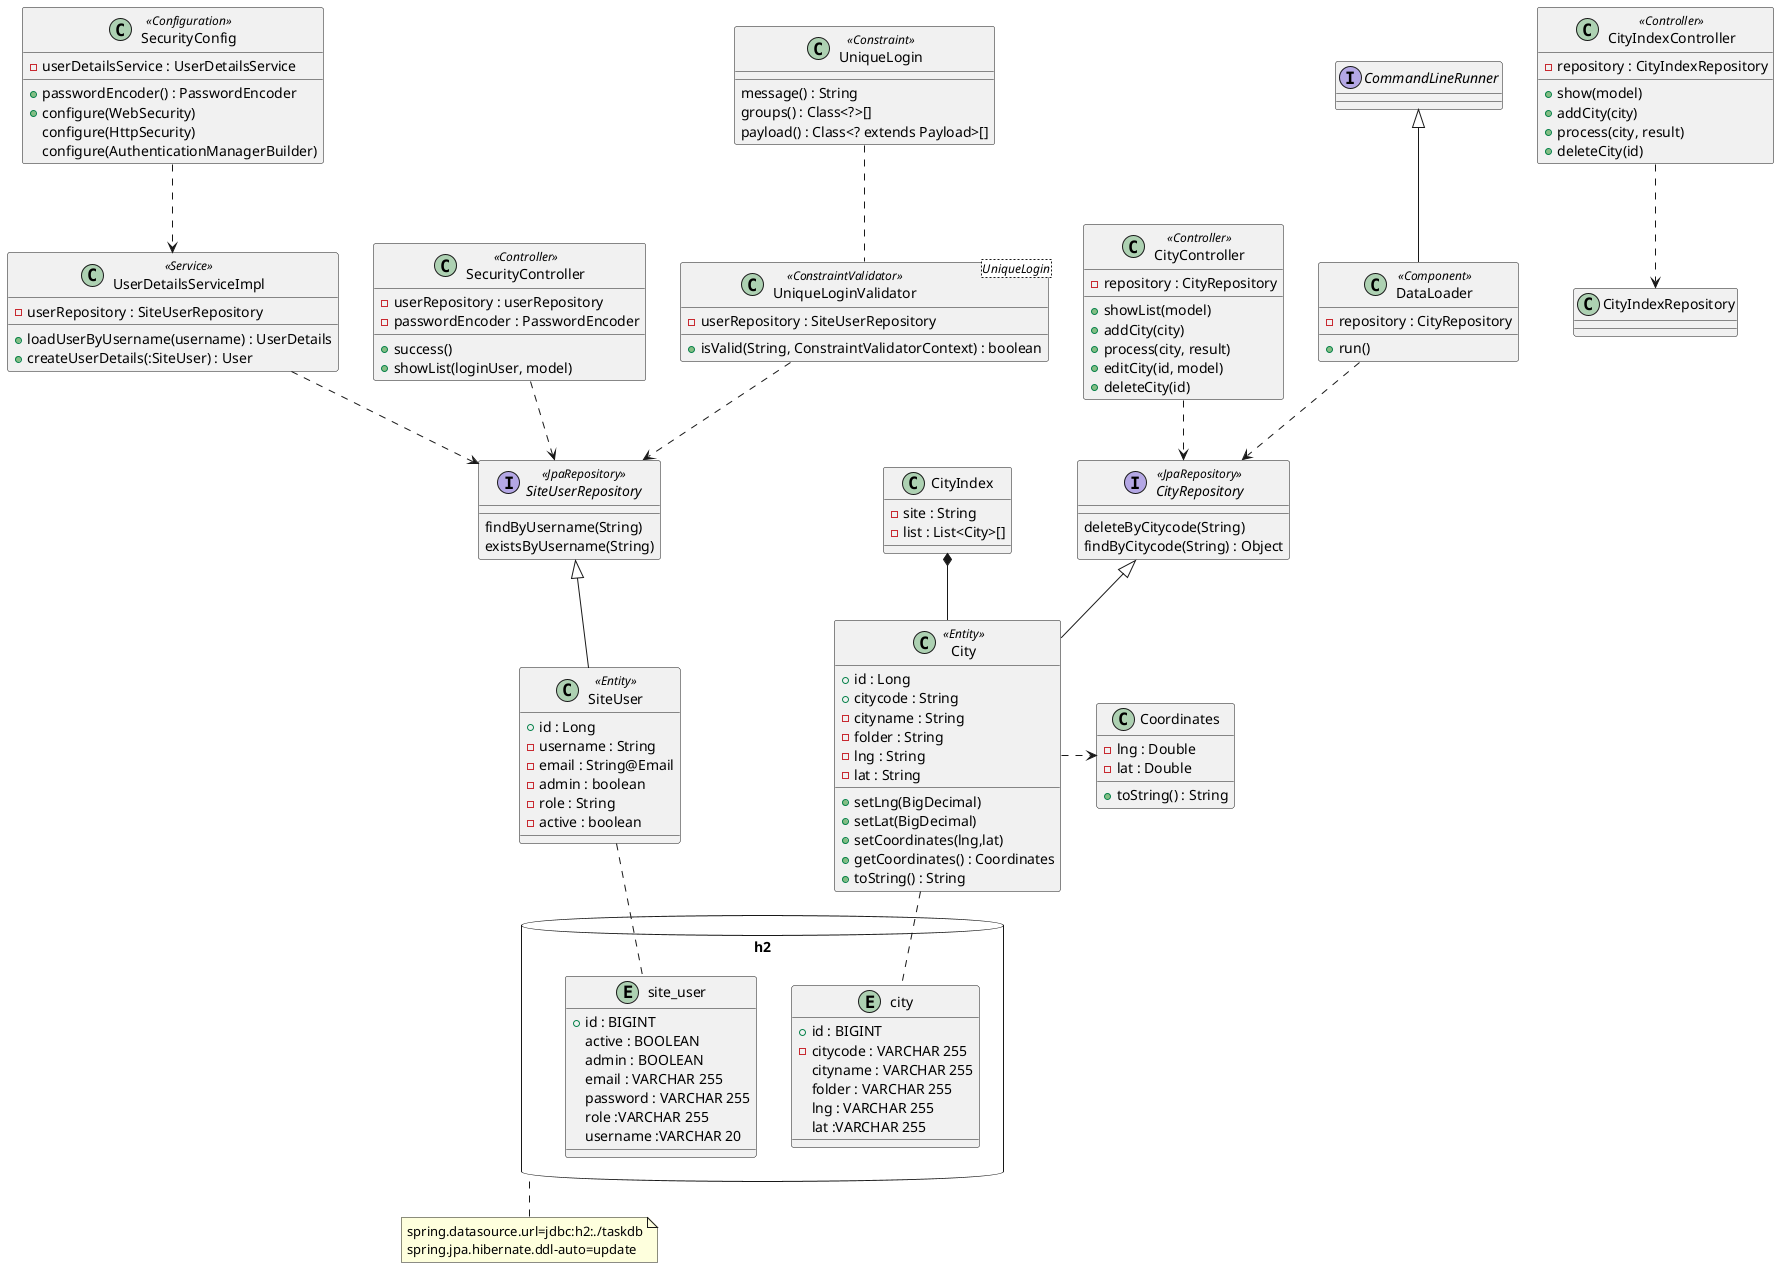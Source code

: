 @startuml

database "h2" as db {
	entity city {
		+ id : BIGINT
		- citycode : VARCHAR 255
		cityname : VARCHAR 255
		folder : VARCHAR 255
		lng : VARCHAR 255
		lat :VARCHAR 255
	}

	entity site_user {
		+ id : BIGINT
		active : BOOLEAN
		admin : BOOLEAN
		email : VARCHAR 255
		password : VARCHAR 255
		role :VARCHAR 255
		username :VARCHAR 20
	}
}
note bottom of db : spring.datasource.url=jdbc:h2:./taskdb\nspring.jpa.hibernate.ddl-auto=update

class SecurityConfig <<Configuration>> {
	- userDetailsService : UserDetailsService
	+ passwordEncoder() : PasswordEncoder
	+ configure(WebSecurity)
	configure(HttpSecurity)
	configure(AuthenticationManagerBuilder)
}

class UserDetailsServiceImpl <<Service>> {
  - userRepository : SiteUserRepository
  + loadUserByUsername(username) : UserDetails
  + createUserDetails(:SiteUser) : User
}

class SecurityController <<Controller>> {
  - userRepository : userRepository
  - passwordEncoder : PasswordEncoder
  + success()
  + showList(loginUser, model)
}

class SiteUser <<Entity>> {
  + id : Long
  - username : String
  - email : String@Email
  - admin : boolean
  - role : String
  - active : boolean
}
SiteUser .. site_user

class UniqueLoginValidator<UniqueLogin> <<ConstraintValidator>> {
  - userRepository : SiteUserRepository
  + isValid(String, ConstraintValidatorContext) : boolean
}

class UniqueLogin <<Constraint>> {
  message() : String
  groups() : Class<?>[]
  payload() : Class<? extends Payload>[]
}

interface SiteUserRepository <<JpaRepository>> {
	findByUsername(String)
	existsByUsername(String)
}
SecurityConfig ..> UserDetailsServiceImpl
UserDetailsServiceImpl ..> SiteUserRepository
SecurityController ..> SiteUserRepository
UniqueLoginValidator ..> SiteUserRepository
UniqueLogin .. UniqueLoginValidator
SiteUserRepository <|-- SiteUser

class City <<Entity>> {
  + id : Long
  + citycode : String
  - cityname : String
  - folder : String
  - lng : String
  - lat : String
  + setLng(BigDecimal)
  + setLat(BigDecimal)
  + setCoordinates(lng,lat)
  + getCoordinates() : Coordinates
  + toString() : String
}
City .. city

class Coordinates {
  - lng : Double
  - lat : Double
  + toString() : String
}
City .> Coordinates

class CityIndex {
	- site : String
	- list : List<City>[]
}
CityIndex *-- City

interface CityRepository <<JpaRepository>> {
	deleteByCitycode(String)
	findByCitycode(String) : Object
}
CityRepository <|-- City

class CityController <<Controller>> {
  - repository : CityRepository
  + showList(model)
  + addCity(city)
  + process(city, result)
  + editCity(id, model)
  + deleteCity(id)
}
CityController ..> CityRepository

class CityIndexController <<Controller>> {
  - repository : CityIndexRepository
  + show(model)
  + addCity(city)
  + process(city, result)
  + deleteCity(id)
}
CityIndexController ..> CityIndexRepository

interface CommandLineRunner

class DataLoader <<Component>> {
  - repository : CityRepository
  + run()
}
DataLoader ..> CityRepository

CommandLineRunner <|-- DataLoader

@enduml

